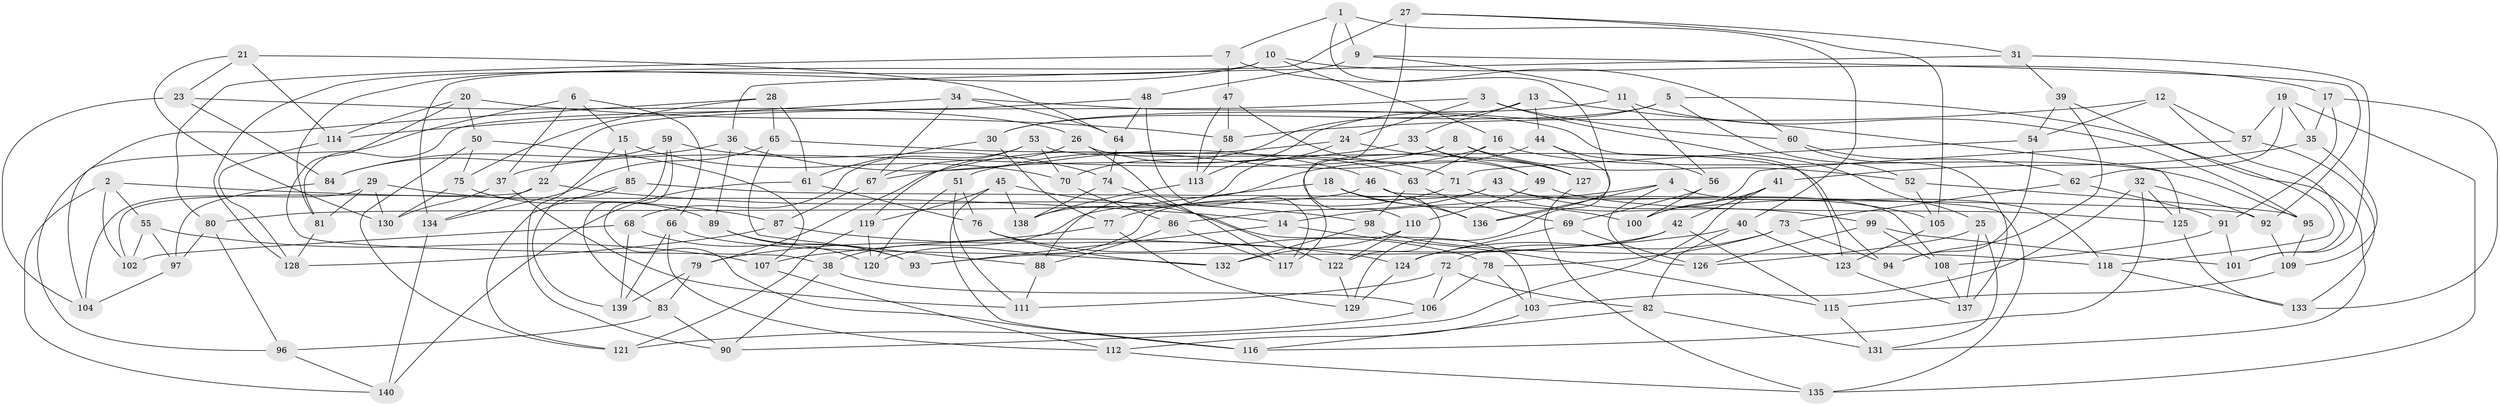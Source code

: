 // coarse degree distribution, {4: 0.25, 5: 0.0875, 6: 0.65, 3: 0.0125}
// Generated by graph-tools (version 1.1) at 2025/42/03/06/25 10:42:17]
// undirected, 140 vertices, 280 edges
graph export_dot {
graph [start="1"]
  node [color=gray90,style=filled];
  1;
  2;
  3;
  4;
  5;
  6;
  7;
  8;
  9;
  10;
  11;
  12;
  13;
  14;
  15;
  16;
  17;
  18;
  19;
  20;
  21;
  22;
  23;
  24;
  25;
  26;
  27;
  28;
  29;
  30;
  31;
  32;
  33;
  34;
  35;
  36;
  37;
  38;
  39;
  40;
  41;
  42;
  43;
  44;
  45;
  46;
  47;
  48;
  49;
  50;
  51;
  52;
  53;
  54;
  55;
  56;
  57;
  58;
  59;
  60;
  61;
  62;
  63;
  64;
  65;
  66;
  67;
  68;
  69;
  70;
  71;
  72;
  73;
  74;
  75;
  76;
  77;
  78;
  79;
  80;
  81;
  82;
  83;
  84;
  85;
  86;
  87;
  88;
  89;
  90;
  91;
  92;
  93;
  94;
  95;
  96;
  97;
  98;
  99;
  100;
  101;
  102;
  103;
  104;
  105;
  106;
  107;
  108;
  109;
  110;
  111;
  112;
  113;
  114;
  115;
  116;
  117;
  118;
  119;
  120;
  121;
  122;
  123;
  124;
  125;
  126;
  127;
  128;
  129;
  130;
  131;
  132;
  133;
  134;
  135;
  136;
  137;
  138;
  139;
  140;
  1 -- 40;
  1 -- 7;
  1 -- 9;
  1 -- 136;
  2 -- 55;
  2 -- 102;
  2 -- 14;
  2 -- 140;
  3 -- 24;
  3 -- 25;
  3 -- 22;
  3 -- 60;
  4 -- 14;
  4 -- 126;
  4 -- 136;
  4 -- 118;
  5 -- 113;
  5 -- 131;
  5 -- 30;
  5 -- 52;
  6 -- 37;
  6 -- 66;
  6 -- 104;
  6 -- 15;
  7 -- 47;
  7 -- 60;
  7 -- 80;
  8 -- 52;
  8 -- 117;
  8 -- 127;
  8 -- 37;
  9 -- 11;
  9 -- 48;
  9 -- 92;
  10 -- 16;
  10 -- 128;
  10 -- 81;
  10 -- 17;
  11 -- 30;
  11 -- 56;
  11 -- 95;
  12 -- 54;
  12 -- 58;
  12 -- 57;
  12 -- 101;
  13 -- 125;
  13 -- 33;
  13 -- 44;
  13 -- 70;
  14 -- 93;
  14 -- 115;
  15 -- 90;
  15 -- 85;
  15 -- 70;
  16 -- 95;
  16 -- 63;
  16 -- 51;
  17 -- 133;
  17 -- 91;
  17 -- 35;
  18 -- 136;
  18 -- 100;
  18 -- 38;
  18 -- 122;
  19 -- 57;
  19 -- 35;
  19 -- 62;
  19 -- 135;
  20 -- 38;
  20 -- 114;
  20 -- 50;
  20 -- 58;
  21 -- 130;
  21 -- 114;
  21 -- 23;
  21 -- 64;
  22 -- 134;
  22 -- 102;
  22 -- 98;
  23 -- 84;
  23 -- 26;
  23 -- 104;
  24 -- 138;
  24 -- 79;
  24 -- 127;
  25 -- 126;
  25 -- 137;
  25 -- 131;
  26 -- 63;
  26 -- 119;
  26 -- 117;
  27 -- 31;
  27 -- 110;
  27 -- 134;
  27 -- 105;
  28 -- 96;
  28 -- 61;
  28 -- 75;
  28 -- 65;
  29 -- 104;
  29 -- 81;
  29 -- 130;
  29 -- 87;
  30 -- 77;
  30 -- 61;
  31 -- 39;
  31 -- 101;
  31 -- 36;
  32 -- 116;
  32 -- 125;
  32 -- 92;
  32 -- 103;
  33 -- 49;
  33 -- 127;
  33 -- 67;
  34 -- 123;
  34 -- 114;
  34 -- 67;
  34 -- 64;
  35 -- 41;
  35 -- 109;
  36 -- 46;
  36 -- 84;
  36 -- 89;
  37 -- 130;
  37 -- 111;
  38 -- 106;
  38 -- 90;
  39 -- 54;
  39 -- 118;
  39 -- 94;
  40 -- 82;
  40 -- 107;
  40 -- 123;
  41 -- 100;
  41 -- 42;
  41 -- 90;
  42 -- 72;
  42 -- 115;
  42 -- 93;
  43 -- 105;
  43 -- 120;
  43 -- 108;
  43 -- 86;
  44 -- 56;
  44 -- 88;
  44 -- 129;
  45 -- 138;
  45 -- 116;
  45 -- 103;
  45 -- 119;
  46 -- 135;
  46 -- 80;
  46 -- 136;
  47 -- 49;
  47 -- 58;
  47 -- 113;
  48 -- 81;
  48 -- 64;
  48 -- 117;
  49 -- 125;
  49 -- 110;
  50 -- 107;
  50 -- 75;
  50 -- 121;
  51 -- 120;
  51 -- 76;
  51 -- 111;
  52 -- 95;
  52 -- 105;
  53 -- 67;
  53 -- 70;
  53 -- 68;
  53 -- 94;
  54 -- 94;
  54 -- 71;
  55 -- 102;
  55 -- 97;
  55 -- 107;
  56 -- 100;
  56 -- 69;
  57 -- 100;
  57 -- 133;
  58 -- 113;
  59 -- 116;
  59 -- 84;
  59 -- 83;
  59 -- 74;
  60 -- 137;
  60 -- 62;
  61 -- 140;
  61 -- 76;
  62 -- 73;
  62 -- 91;
  63 -- 69;
  63 -- 98;
  64 -- 74;
  65 -- 88;
  65 -- 71;
  65 -- 134;
  66 -- 112;
  66 -- 139;
  66 -- 132;
  67 -- 87;
  68 -- 139;
  68 -- 93;
  68 -- 102;
  69 -- 124;
  69 -- 126;
  70 -- 86;
  71 -- 77;
  71 -- 99;
  72 -- 111;
  72 -- 106;
  72 -- 82;
  73 -- 78;
  73 -- 124;
  73 -- 94;
  74 -- 122;
  74 -- 138;
  75 -- 89;
  75 -- 130;
  76 -- 132;
  76 -- 78;
  77 -- 79;
  77 -- 129;
  78 -- 106;
  78 -- 103;
  79 -- 83;
  79 -- 139;
  80 -- 97;
  80 -- 96;
  81 -- 128;
  82 -- 116;
  82 -- 131;
  83 -- 90;
  83 -- 96;
  84 -- 97;
  85 -- 139;
  85 -- 92;
  85 -- 121;
  86 -- 117;
  86 -- 88;
  87 -- 124;
  87 -- 128;
  88 -- 111;
  89 -- 93;
  89 -- 120;
  91 -- 108;
  91 -- 101;
  92 -- 109;
  95 -- 109;
  96 -- 140;
  97 -- 104;
  98 -- 118;
  98 -- 132;
  99 -- 108;
  99 -- 101;
  99 -- 126;
  103 -- 112;
  105 -- 123;
  106 -- 121;
  107 -- 112;
  108 -- 137;
  109 -- 115;
  110 -- 132;
  110 -- 122;
  112 -- 135;
  113 -- 138;
  114 -- 128;
  115 -- 131;
  118 -- 133;
  119 -- 120;
  119 -- 121;
  122 -- 129;
  123 -- 137;
  124 -- 129;
  125 -- 133;
  127 -- 135;
  134 -- 140;
}
